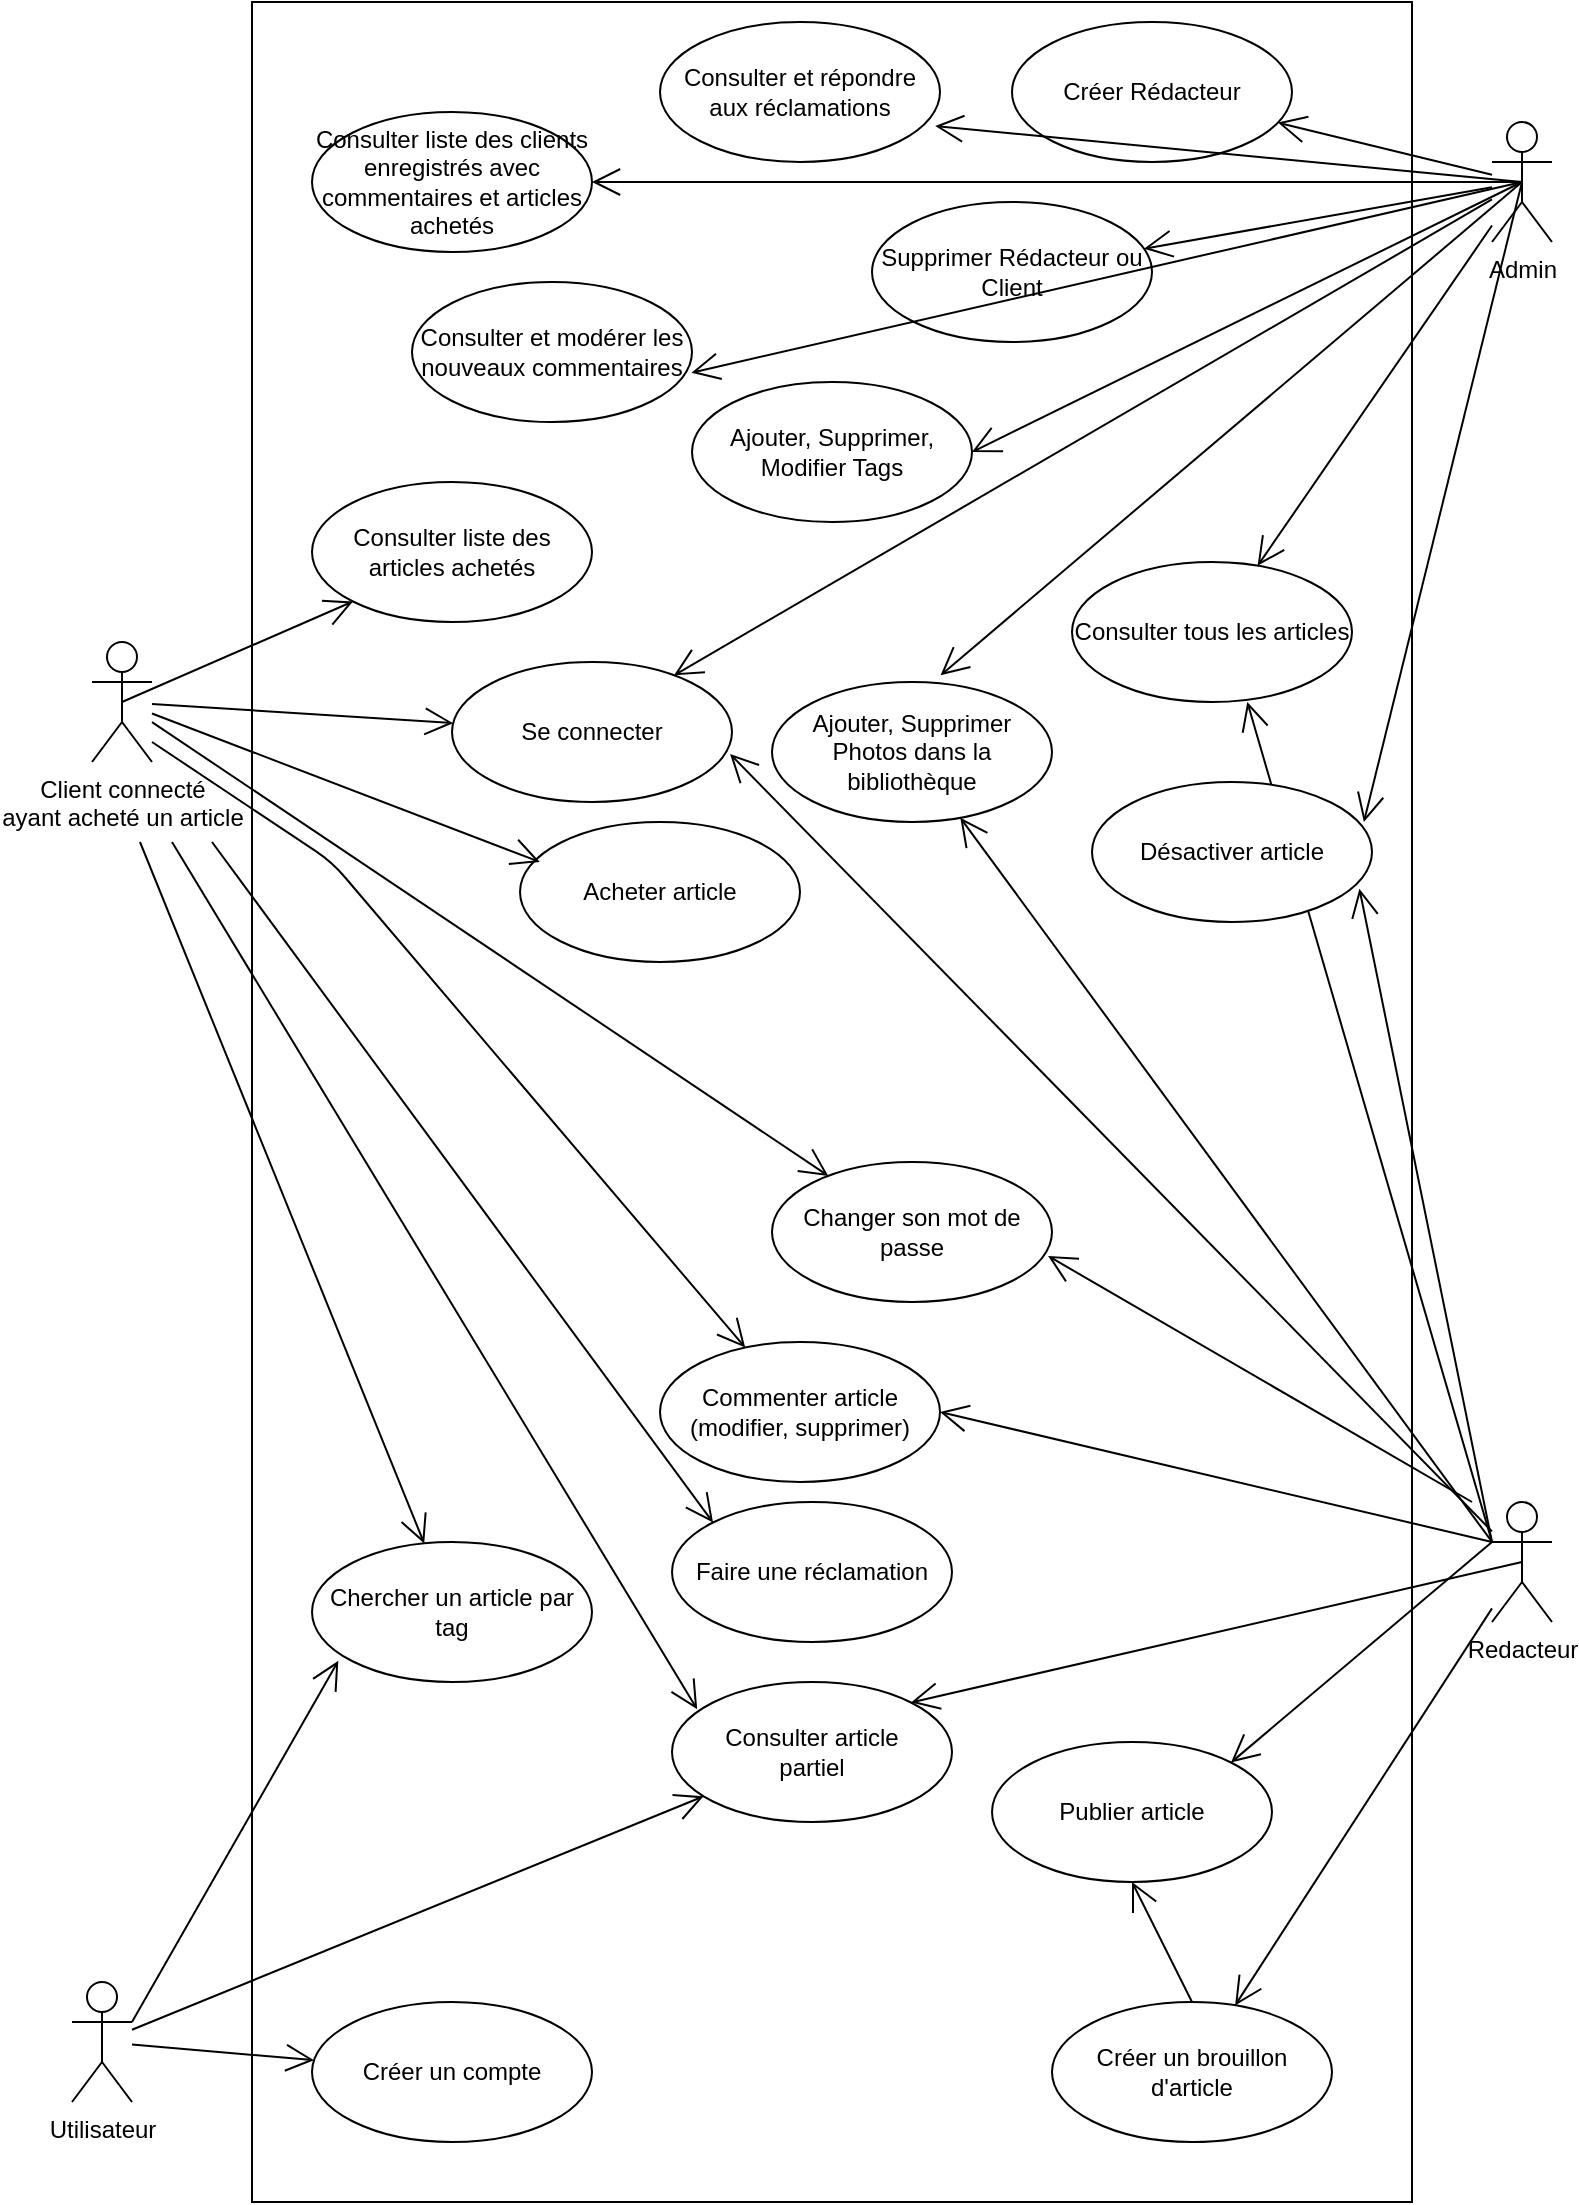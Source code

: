 <mxfile version="14.6.11" type="github">
  <diagram id="pA5avtuYv_vaAWWeR1O9" name="Page-1">
    <mxGraphModel dx="1813" dy="1272" grid="1" gridSize="10" guides="1" tooltips="1" connect="1" arrows="1" fold="1" page="1" pageScale="1" pageWidth="827" pageHeight="1169" math="0" shadow="0">
      <root>
        <mxCell id="0" />
        <mxCell id="1" parent="0" />
        <mxCell id="Cn7OezhNlx5GUGJKHajz-6" value="" style="rounded=0;whiteSpace=wrap;html=1;" parent="1" vertex="1">
          <mxGeometry x="140" y="30" width="580" height="1100" as="geometry" />
        </mxCell>
        <mxCell id="s0Vr4LjCwzh8kxb8r4pO-1" value="Utilisateur" style="shape=umlActor;verticalLabelPosition=bottom;verticalAlign=top;html=1;outlineConnect=0;" parent="1" vertex="1">
          <mxGeometry x="50" y="1020" width="30" height="60" as="geometry" />
        </mxCell>
        <mxCell id="2zVFRantVZnuCS7PEbob-1" value="Admin" style="shape=umlActor;verticalLabelPosition=bottom;verticalAlign=top;html=1;outlineConnect=0;" parent="1" vertex="1">
          <mxGeometry x="760" y="90" width="30" height="60" as="geometry" />
        </mxCell>
        <mxCell id="2zVFRantVZnuCS7PEbob-2" value="Redacteur" style="shape=umlActor;verticalLabelPosition=bottom;verticalAlign=top;html=1;outlineConnect=0;" parent="1" vertex="1">
          <mxGeometry x="760" y="780" width="30" height="60" as="geometry" />
        </mxCell>
        <mxCell id="Cn7OezhNlx5GUGJKHajz-5" value="Client connecté &lt;br&gt;ayant acheté un article" style="shape=umlActor;verticalLabelPosition=bottom;verticalAlign=top;html=1;outlineConnect=0;" parent="1" vertex="1">
          <mxGeometry x="60" y="350" width="30" height="60" as="geometry" />
        </mxCell>
        <mxCell id="Cn7OezhNlx5GUGJKHajz-7" value="Créer Rédacteur" style="ellipse;whiteSpace=wrap;html=1;" parent="1" vertex="1">
          <mxGeometry x="520" y="40" width="140" height="70" as="geometry" />
        </mxCell>
        <mxCell id="Cn7OezhNlx5GUGJKHajz-15" value="" style="endArrow=open;endFill=1;endSize=12;html=1;" parent="1" source="2zVFRantVZnuCS7PEbob-1" target="Cn7OezhNlx5GUGJKHajz-7" edge="1">
          <mxGeometry width="160" relative="1" as="geometry">
            <mxPoint x="390" y="490" as="sourcePoint" />
            <mxPoint x="550" y="490" as="targetPoint" />
          </mxGeometry>
        </mxCell>
        <mxCell id="Cn7OezhNlx5GUGJKHajz-16" value="Se connecter" style="ellipse;whiteSpace=wrap;html=1;" parent="1" vertex="1">
          <mxGeometry x="240" y="360" width="140" height="70" as="geometry" />
        </mxCell>
        <mxCell id="Cn7OezhNlx5GUGJKHajz-17" value="" style="endArrow=open;endFill=1;endSize=12;html=1;entryX=0.993;entryY=0.657;entryDx=0;entryDy=0;entryPerimeter=0;" parent="1" source="2zVFRantVZnuCS7PEbob-2" target="Cn7OezhNlx5GUGJKHajz-16" edge="1">
          <mxGeometry width="160" relative="1" as="geometry">
            <mxPoint x="390" y="490" as="sourcePoint" />
            <mxPoint x="550" y="490" as="targetPoint" />
          </mxGeometry>
        </mxCell>
        <mxCell id="Cn7OezhNlx5GUGJKHajz-18" value="" style="endArrow=open;endFill=1;endSize=12;html=1;" parent="1" source="Cn7OezhNlx5GUGJKHajz-5" target="Cn7OezhNlx5GUGJKHajz-16" edge="1">
          <mxGeometry width="160" relative="1" as="geometry">
            <mxPoint x="190" y="834.5" as="sourcePoint" />
            <mxPoint x="350" y="834.5" as="targetPoint" />
          </mxGeometry>
        </mxCell>
        <mxCell id="Cn7OezhNlx5GUGJKHajz-19" value="" style="endArrow=open;endFill=1;endSize=12;html=1;entryX=0.793;entryY=0.095;entryDx=0;entryDy=0;entryPerimeter=0;" parent="1" source="2zVFRantVZnuCS7PEbob-1" target="Cn7OezhNlx5GUGJKHajz-16" edge="1">
          <mxGeometry width="160" relative="1" as="geometry">
            <mxPoint x="390" y="490" as="sourcePoint" />
            <mxPoint x="550" y="490" as="targetPoint" />
          </mxGeometry>
        </mxCell>
        <mxCell id="Cn7OezhNlx5GUGJKHajz-20" value="Créer un brouillon d&#39;article" style="ellipse;whiteSpace=wrap;html=1;" parent="1" vertex="1">
          <mxGeometry x="540" y="1030" width="140" height="70" as="geometry" />
        </mxCell>
        <mxCell id="Cn7OezhNlx5GUGJKHajz-21" value="" style="endArrow=open;endFill=1;endSize=12;html=1;" parent="1" source="2zVFRantVZnuCS7PEbob-2" target="Cn7OezhNlx5GUGJKHajz-20" edge="1">
          <mxGeometry width="160" relative="1" as="geometry">
            <mxPoint x="390" y="540" as="sourcePoint" />
            <mxPoint x="550" y="540" as="targetPoint" />
          </mxGeometry>
        </mxCell>
        <mxCell id="Cn7OezhNlx5GUGJKHajz-23" value="Publier article" style="ellipse;whiteSpace=wrap;html=1;" parent="1" vertex="1">
          <mxGeometry x="510" y="900" width="140" height="70" as="geometry" />
        </mxCell>
        <mxCell id="Cn7OezhNlx5GUGJKHajz-24" value="" style="endArrow=open;endFill=1;endSize=12;html=1;exitX=0;exitY=0.333;exitDx=0;exitDy=0;exitPerimeter=0;entryX=1;entryY=0;entryDx=0;entryDy=0;" parent="1" source="2zVFRantVZnuCS7PEbob-2" target="Cn7OezhNlx5GUGJKHajz-23" edge="1">
          <mxGeometry width="160" relative="1" as="geometry">
            <mxPoint x="390" y="540" as="sourcePoint" />
            <mxPoint x="550" y="540" as="targetPoint" />
          </mxGeometry>
        </mxCell>
        <mxCell id="Cn7OezhNlx5GUGJKHajz-25" value="" style="endArrow=open;endFill=1;endSize=12;html=1;exitX=0.5;exitY=0;exitDx=0;exitDy=0;entryX=0.5;entryY=1;entryDx=0;entryDy=0;" parent="1" source="Cn7OezhNlx5GUGJKHajz-20" target="Cn7OezhNlx5GUGJKHajz-23" edge="1">
          <mxGeometry width="160" relative="1" as="geometry">
            <mxPoint x="390" y="540" as="sourcePoint" />
            <mxPoint x="550" y="540" as="targetPoint" />
          </mxGeometry>
        </mxCell>
        <mxCell id="Cn7OezhNlx5GUGJKHajz-26" value="Consulter article&lt;br&gt;partiel" style="ellipse;whiteSpace=wrap;html=1;" parent="1" vertex="1">
          <mxGeometry x="350" y="870" width="140" height="70" as="geometry" />
        </mxCell>
        <mxCell id="Cn7OezhNlx5GUGJKHajz-27" value="" style="endArrow=open;endFill=1;endSize=12;html=1;entryX=0.09;entryY=0.195;entryDx=0;entryDy=0;entryPerimeter=0;" parent="1" target="Cn7OezhNlx5GUGJKHajz-26" edge="1">
          <mxGeometry width="160" relative="1" as="geometry">
            <mxPoint x="100" y="450" as="sourcePoint" />
            <mxPoint x="550" y="540" as="targetPoint" />
          </mxGeometry>
        </mxCell>
        <mxCell id="Cn7OezhNlx5GUGJKHajz-28" value="" style="endArrow=open;endFill=1;endSize=12;html=1;" parent="1" source="s0Vr4LjCwzh8kxb8r4pO-1" target="Cn7OezhNlx5GUGJKHajz-26" edge="1">
          <mxGeometry width="160" relative="1" as="geometry">
            <mxPoint x="390" y="540" as="sourcePoint" />
            <mxPoint x="550" y="540" as="targetPoint" />
          </mxGeometry>
        </mxCell>
        <mxCell id="Cn7OezhNlx5GUGJKHajz-29" value="Acheter article" style="ellipse;whiteSpace=wrap;html=1;" parent="1" vertex="1">
          <mxGeometry x="274" y="440" width="140" height="70" as="geometry" />
        </mxCell>
        <mxCell id="Cn7OezhNlx5GUGJKHajz-30" value="" style="endArrow=open;endFill=1;endSize=12;html=1;entryX=0.071;entryY=0.286;entryDx=0;entryDy=0;entryPerimeter=0;" parent="1" source="Cn7OezhNlx5GUGJKHajz-5" target="Cn7OezhNlx5GUGJKHajz-29" edge="1">
          <mxGeometry width="160" relative="1" as="geometry">
            <mxPoint x="390" y="540" as="sourcePoint" />
            <mxPoint x="550" y="540" as="targetPoint" />
          </mxGeometry>
        </mxCell>
        <mxCell id="Cn7OezhNlx5GUGJKHajz-31" value="Commenter article (modifier, supprimer)" style="ellipse;whiteSpace=wrap;html=1;" parent="1" vertex="1">
          <mxGeometry x="344" y="700" width="140" height="70" as="geometry" />
        </mxCell>
        <mxCell id="Cn7OezhNlx5GUGJKHajz-32" value="" style="endArrow=open;endFill=1;endSize=12;html=1;" parent="1" target="Cn7OezhNlx5GUGJKHajz-31" edge="1">
          <mxGeometry width="160" relative="1" as="geometry">
            <mxPoint x="90" y="400" as="sourcePoint" />
            <mxPoint x="550" y="540" as="targetPoint" />
            <Array as="points">
              <mxPoint x="180" y="460" />
            </Array>
          </mxGeometry>
        </mxCell>
        <mxCell id="Cn7OezhNlx5GUGJKHajz-33" value="" style="endArrow=open;endFill=1;endSize=12;html=1;exitX=0;exitY=0.333;exitDx=0;exitDy=0;exitPerimeter=0;entryX=1;entryY=0.5;entryDx=0;entryDy=0;" parent="1" source="2zVFRantVZnuCS7PEbob-2" target="Cn7OezhNlx5GUGJKHajz-31" edge="1">
          <mxGeometry width="160" relative="1" as="geometry">
            <mxPoint x="390" y="540" as="sourcePoint" />
            <mxPoint x="550" y="540" as="targetPoint" />
          </mxGeometry>
        </mxCell>
        <mxCell id="Cn7OezhNlx5GUGJKHajz-34" value="Faire une réclamation" style="ellipse;whiteSpace=wrap;html=1;" parent="1" vertex="1">
          <mxGeometry x="350" y="780" width="140" height="70" as="geometry" />
        </mxCell>
        <mxCell id="Cn7OezhNlx5GUGJKHajz-35" value="" style="endArrow=open;endFill=1;endSize=12;html=1;entryX=0;entryY=0;entryDx=0;entryDy=0;" parent="1" target="Cn7OezhNlx5GUGJKHajz-34" edge="1">
          <mxGeometry width="160" relative="1" as="geometry">
            <mxPoint x="120" y="450" as="sourcePoint" />
            <mxPoint x="560" y="510" as="targetPoint" />
          </mxGeometry>
        </mxCell>
        <mxCell id="Cn7OezhNlx5GUGJKHajz-36" value="Chercher un article par tag" style="ellipse;whiteSpace=wrap;html=1;" parent="1" vertex="1">
          <mxGeometry x="170" y="800" width="140" height="70" as="geometry" />
        </mxCell>
        <mxCell id="Cn7OezhNlx5GUGJKHajz-37" value="" style="endArrow=open;endFill=1;endSize=12;html=1;exitX=1;exitY=0.333;exitDx=0;exitDy=0;exitPerimeter=0;entryX=0.094;entryY=0.849;entryDx=0;entryDy=0;entryPerimeter=0;" parent="1" source="s0Vr4LjCwzh8kxb8r4pO-1" target="Cn7OezhNlx5GUGJKHajz-36" edge="1">
          <mxGeometry width="160" relative="1" as="geometry">
            <mxPoint x="390" y="530" as="sourcePoint" />
            <mxPoint x="550" y="530" as="targetPoint" />
          </mxGeometry>
        </mxCell>
        <mxCell id="Cn7OezhNlx5GUGJKHajz-38" value="" style="endArrow=open;endFill=1;endSize=12;html=1;" parent="1" target="Cn7OezhNlx5GUGJKHajz-36" edge="1">
          <mxGeometry width="160" relative="1" as="geometry">
            <mxPoint x="84" y="450" as="sourcePoint" />
            <mxPoint x="550" y="530" as="targetPoint" />
          </mxGeometry>
        </mxCell>
        <mxCell id="Cn7OezhNlx5GUGJKHajz-39" value="Supprimer Rédacteur ou Client" style="ellipse;whiteSpace=wrap;html=1;" parent="1" vertex="1">
          <mxGeometry x="450" y="130" width="140" height="70" as="geometry" />
        </mxCell>
        <mxCell id="Cn7OezhNlx5GUGJKHajz-40" value="" style="endArrow=open;endFill=1;endSize=12;html=1;" parent="1" source="2zVFRantVZnuCS7PEbob-1" target="Cn7OezhNlx5GUGJKHajz-39" edge="1">
          <mxGeometry width="160" relative="1" as="geometry">
            <mxPoint x="390" y="520" as="sourcePoint" />
            <mxPoint x="550" y="520" as="targetPoint" />
          </mxGeometry>
        </mxCell>
        <mxCell id="Cn7OezhNlx5GUGJKHajz-41" value="Créer un compte" style="ellipse;whiteSpace=wrap;html=1;" parent="1" vertex="1">
          <mxGeometry x="170" y="1030" width="140" height="70" as="geometry" />
        </mxCell>
        <mxCell id="Cn7OezhNlx5GUGJKHajz-42" value="" style="endArrow=open;endFill=1;endSize=12;html=1;" parent="1" source="s0Vr4LjCwzh8kxb8r4pO-1" target="Cn7OezhNlx5GUGJKHajz-41" edge="1">
          <mxGeometry width="160" relative="1" as="geometry">
            <mxPoint x="390" y="520" as="sourcePoint" />
            <mxPoint x="550" y="520" as="targetPoint" />
          </mxGeometry>
        </mxCell>
        <mxCell id="Cn7OezhNlx5GUGJKHajz-43" value="Changer son mot de passe" style="ellipse;whiteSpace=wrap;html=1;" parent="1" vertex="1">
          <mxGeometry x="400" y="610" width="140" height="70" as="geometry" />
        </mxCell>
        <mxCell id="Cn7OezhNlx5GUGJKHajz-44" value="" style="endArrow=open;endFill=1;endSize=12;html=1;" parent="1" source="Cn7OezhNlx5GUGJKHajz-5" target="Cn7OezhNlx5GUGJKHajz-43" edge="1">
          <mxGeometry width="160" relative="1" as="geometry">
            <mxPoint x="390" y="510" as="sourcePoint" />
            <mxPoint x="550" y="510" as="targetPoint" />
          </mxGeometry>
        </mxCell>
        <mxCell id="NAIx3cfTXif-spanv8_z-1" value="" style="endArrow=open;endFill=1;endSize=12;html=1;entryX=0.986;entryY=0.671;entryDx=0;entryDy=0;entryPerimeter=0;" edge="1" parent="1" target="Cn7OezhNlx5GUGJKHajz-43">
          <mxGeometry width="160" relative="1" as="geometry">
            <mxPoint x="750" y="780" as="sourcePoint" />
            <mxPoint x="590" y="600" as="targetPoint" />
          </mxGeometry>
        </mxCell>
        <mxCell id="zlF7wUwcwFkgszlSYvUs-1" value="Consulter tous les articles" style="ellipse;whiteSpace=wrap;html=1;" vertex="1" parent="1">
          <mxGeometry x="550" y="310" width="140" height="70" as="geometry" />
        </mxCell>
        <mxCell id="zlF7wUwcwFkgszlSYvUs-2" value="" style="endArrow=open;endFill=1;endSize=12;html=1;" edge="1" parent="1" source="2zVFRantVZnuCS7PEbob-1" target="zlF7wUwcwFkgszlSYvUs-1">
          <mxGeometry width="160" relative="1" as="geometry">
            <mxPoint x="330" y="510" as="sourcePoint" />
            <mxPoint x="490" y="510" as="targetPoint" />
          </mxGeometry>
        </mxCell>
        <mxCell id="zlF7wUwcwFkgszlSYvUs-3" value="" style="endArrow=open;endFill=1;endSize=12;html=1;entryX=0.626;entryY=1;entryDx=0;entryDy=0;exitX=0;exitY=0.333;exitDx=0;exitDy=0;exitPerimeter=0;entryPerimeter=0;" edge="1" parent="1" source="2zVFRantVZnuCS7PEbob-2" target="zlF7wUwcwFkgszlSYvUs-1">
          <mxGeometry width="160" relative="1" as="geometry">
            <mxPoint x="330" y="510" as="sourcePoint" />
            <mxPoint x="490" y="510" as="targetPoint" />
          </mxGeometry>
        </mxCell>
        <mxCell id="zlF7wUwcwFkgszlSYvUs-4" value="Consulter liste des articles achetés" style="ellipse;whiteSpace=wrap;html=1;" vertex="1" parent="1">
          <mxGeometry x="170" y="270" width="140" height="70" as="geometry" />
        </mxCell>
        <mxCell id="zlF7wUwcwFkgszlSYvUs-5" value="" style="endArrow=open;endFill=1;endSize=12;html=1;entryX=0;entryY=1;entryDx=0;entryDy=0;exitX=0.5;exitY=0.5;exitDx=0;exitDy=0;exitPerimeter=0;" edge="1" parent="1" source="Cn7OezhNlx5GUGJKHajz-5" target="zlF7wUwcwFkgszlSYvUs-4">
          <mxGeometry width="160" relative="1" as="geometry">
            <mxPoint x="330" y="500" as="sourcePoint" />
            <mxPoint x="490" y="500" as="targetPoint" />
          </mxGeometry>
        </mxCell>
        <mxCell id="zlF7wUwcwFkgszlSYvUs-7" value="Désactiver article" style="ellipse;whiteSpace=wrap;html=1;" vertex="1" parent="1">
          <mxGeometry x="560" y="420" width="140" height="70" as="geometry" />
        </mxCell>
        <mxCell id="zlF7wUwcwFkgszlSYvUs-8" value="" style="endArrow=open;endFill=1;endSize=12;html=1;entryX=0.971;entryY=0.286;entryDx=0;entryDy=0;entryPerimeter=0;exitX=0.5;exitY=0.5;exitDx=0;exitDy=0;exitPerimeter=0;" edge="1" parent="1" source="2zVFRantVZnuCS7PEbob-1" target="zlF7wUwcwFkgszlSYvUs-7">
          <mxGeometry width="160" relative="1" as="geometry">
            <mxPoint x="330" y="500" as="sourcePoint" />
            <mxPoint x="490" y="500" as="targetPoint" />
          </mxGeometry>
        </mxCell>
        <mxCell id="zlF7wUwcwFkgszlSYvUs-9" value="" style="endArrow=open;endFill=1;endSize=12;html=1;entryX=0.955;entryY=0.762;entryDx=0;entryDy=0;entryPerimeter=0;exitX=0;exitY=0.333;exitDx=0;exitDy=0;exitPerimeter=0;" edge="1" parent="1" source="2zVFRantVZnuCS7PEbob-2" target="zlF7wUwcwFkgszlSYvUs-7">
          <mxGeometry width="160" relative="1" as="geometry">
            <mxPoint x="330" y="500" as="sourcePoint" />
            <mxPoint x="490" y="500" as="targetPoint" />
          </mxGeometry>
        </mxCell>
        <mxCell id="zlF7wUwcwFkgszlSYvUs-10" value="Ajouter, Supprimer Photos dans la bibliothèque" style="ellipse;whiteSpace=wrap;html=1;" vertex="1" parent="1">
          <mxGeometry x="400" y="370" width="140" height="70" as="geometry" />
        </mxCell>
        <mxCell id="zlF7wUwcwFkgszlSYvUs-11" value="" style="endArrow=open;endFill=1;endSize=12;html=1;entryX=0.602;entryY=-0.048;entryDx=0;entryDy=0;exitX=0.5;exitY=0.5;exitDx=0;exitDy=0;exitPerimeter=0;entryPerimeter=0;" edge="1" parent="1" source="2zVFRantVZnuCS7PEbob-1" target="zlF7wUwcwFkgszlSYvUs-10">
          <mxGeometry width="160" relative="1" as="geometry">
            <mxPoint x="330" y="480" as="sourcePoint" />
            <mxPoint x="490" y="480" as="targetPoint" />
          </mxGeometry>
        </mxCell>
        <mxCell id="zlF7wUwcwFkgszlSYvUs-12" value="" style="endArrow=open;endFill=1;endSize=12;html=1;exitX=0;exitY=0.333;exitDx=0;exitDy=0;exitPerimeter=0;" edge="1" parent="1" source="2zVFRantVZnuCS7PEbob-2" target="zlF7wUwcwFkgszlSYvUs-10">
          <mxGeometry width="160" relative="1" as="geometry">
            <mxPoint x="330" y="480" as="sourcePoint" />
            <mxPoint x="490" y="480" as="targetPoint" />
          </mxGeometry>
        </mxCell>
        <mxCell id="zlF7wUwcwFkgszlSYvUs-13" value="Consulter liste des clients enregistrés avec commentaires et articles achetés" style="ellipse;whiteSpace=wrap;html=1;" vertex="1" parent="1">
          <mxGeometry x="170" y="85" width="140" height="70" as="geometry" />
        </mxCell>
        <mxCell id="zlF7wUwcwFkgszlSYvUs-14" value="" style="endArrow=open;endFill=1;endSize=12;html=1;entryX=1;entryY=0.5;entryDx=0;entryDy=0;exitX=0.5;exitY=0.5;exitDx=0;exitDy=0;exitPerimeter=0;" edge="1" parent="1" source="2zVFRantVZnuCS7PEbob-1" target="zlF7wUwcwFkgszlSYvUs-13">
          <mxGeometry width="160" relative="1" as="geometry">
            <mxPoint x="330" y="460" as="sourcePoint" />
            <mxPoint x="490" y="460" as="targetPoint" />
          </mxGeometry>
        </mxCell>
        <mxCell id="zlF7wUwcwFkgszlSYvUs-15" value="Consulter et répondre aux réclamations" style="ellipse;whiteSpace=wrap;html=1;" vertex="1" parent="1">
          <mxGeometry x="344" y="40" width="140" height="70" as="geometry" />
        </mxCell>
        <mxCell id="zlF7wUwcwFkgszlSYvUs-16" value="" style="endArrow=open;endFill=1;endSize=12;html=1;entryX=0.983;entryY=0.743;entryDx=0;entryDy=0;entryPerimeter=0;exitX=0.5;exitY=0.5;exitDx=0;exitDy=0;exitPerimeter=0;" edge="1" parent="1" source="2zVFRantVZnuCS7PEbob-1" target="zlF7wUwcwFkgszlSYvUs-15">
          <mxGeometry width="160" relative="1" as="geometry">
            <mxPoint x="330" y="450" as="sourcePoint" />
            <mxPoint x="490" y="450" as="targetPoint" />
          </mxGeometry>
        </mxCell>
        <mxCell id="zlF7wUwcwFkgszlSYvUs-18" value="Consulter et modérer les nouveaux commentaires" style="ellipse;whiteSpace=wrap;html=1;" vertex="1" parent="1">
          <mxGeometry x="220" y="170" width="140" height="70" as="geometry" />
        </mxCell>
        <mxCell id="zlF7wUwcwFkgszlSYvUs-19" value="" style="endArrow=open;endFill=1;endSize=12;html=1;entryX=0.998;entryY=0.648;entryDx=0;entryDy=0;entryPerimeter=0;exitX=0.5;exitY=0.5;exitDx=0;exitDy=0;exitPerimeter=0;" edge="1" parent="1" source="2zVFRantVZnuCS7PEbob-1" target="zlF7wUwcwFkgszlSYvUs-18">
          <mxGeometry width="160" relative="1" as="geometry">
            <mxPoint x="330" y="450" as="sourcePoint" />
            <mxPoint x="490" y="450" as="targetPoint" />
          </mxGeometry>
        </mxCell>
        <mxCell id="zlF7wUwcwFkgszlSYvUs-21" value="Ajouter, Supprimer, Modifier Tags" style="ellipse;whiteSpace=wrap;html=1;" vertex="1" parent="1">
          <mxGeometry x="360" y="220" width="140" height="70" as="geometry" />
        </mxCell>
        <mxCell id="zlF7wUwcwFkgszlSYvUs-22" value="" style="endArrow=open;endFill=1;endSize=12;html=1;entryX=1;entryY=0.5;entryDx=0;entryDy=0;exitX=0.5;exitY=0.5;exitDx=0;exitDy=0;exitPerimeter=0;" edge="1" parent="1" source="2zVFRantVZnuCS7PEbob-1" target="zlF7wUwcwFkgszlSYvUs-21">
          <mxGeometry width="160" relative="1" as="geometry">
            <mxPoint x="330" y="440" as="sourcePoint" />
            <mxPoint x="490" y="440" as="targetPoint" />
          </mxGeometry>
        </mxCell>
        <mxCell id="zlF7wUwcwFkgszlSYvUs-23" value="" style="endArrow=open;endFill=1;endSize=12;html=1;entryX=1;entryY=0;entryDx=0;entryDy=0;exitX=0.5;exitY=0.5;exitDx=0;exitDy=0;exitPerimeter=0;" edge="1" parent="1" source="2zVFRantVZnuCS7PEbob-2" target="Cn7OezhNlx5GUGJKHajz-26">
          <mxGeometry width="160" relative="1" as="geometry">
            <mxPoint x="330" y="710" as="sourcePoint" />
            <mxPoint x="490" y="710" as="targetPoint" />
          </mxGeometry>
        </mxCell>
      </root>
    </mxGraphModel>
  </diagram>
</mxfile>

